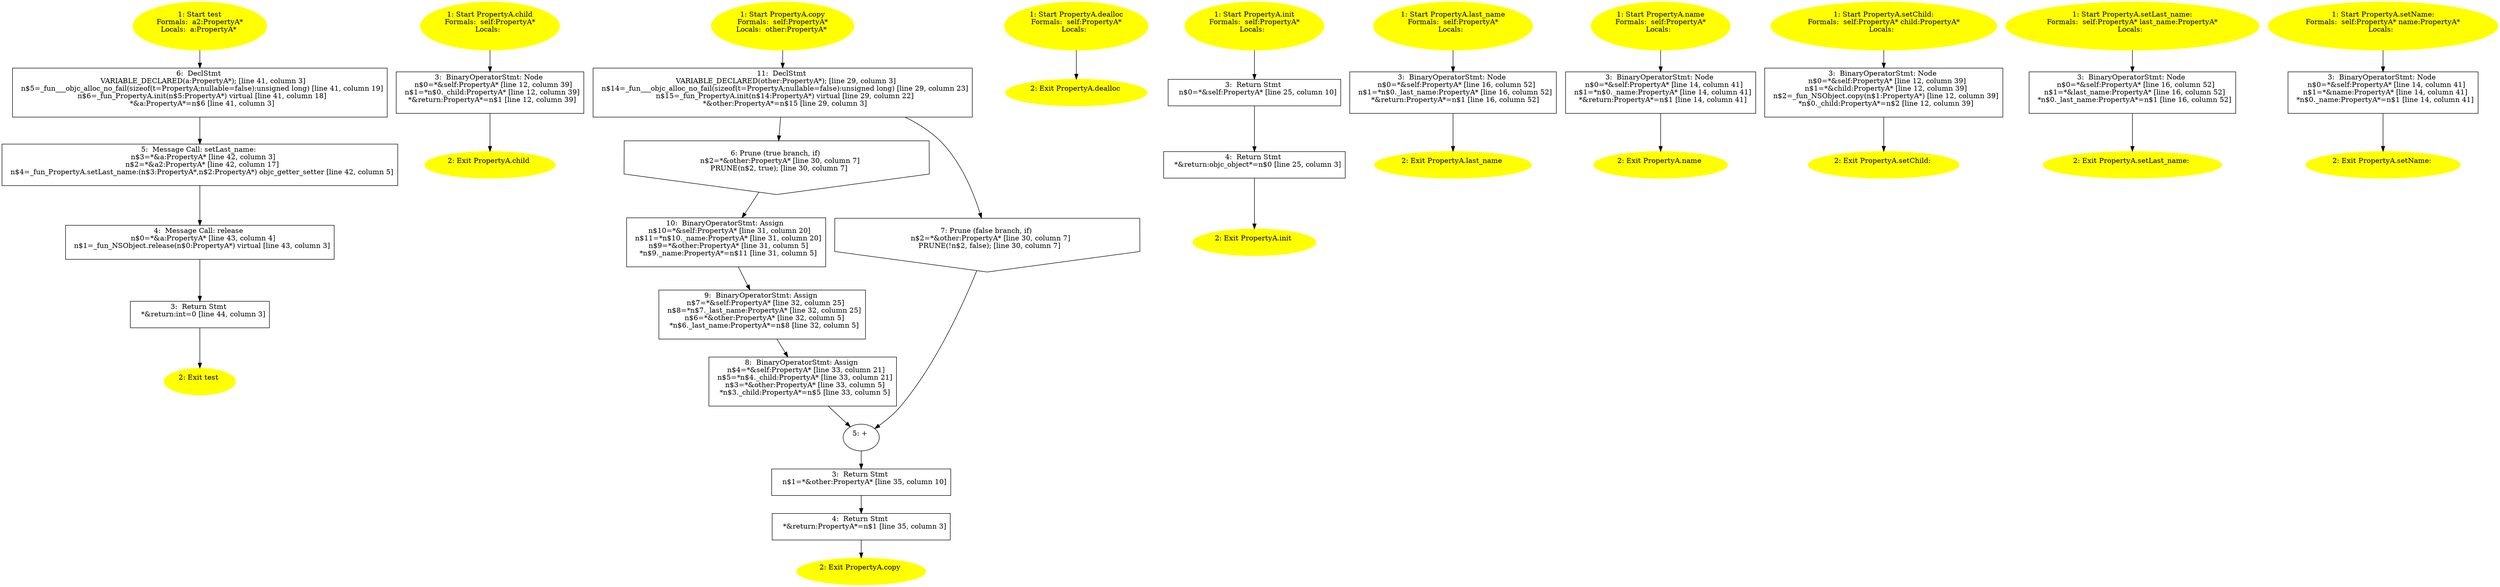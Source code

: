 /* @generated */
digraph cfg {
"test.098f6bcd4621d373_1" [label="1: Start test\nFormals:  a2:PropertyA*\nLocals:  a:PropertyA* \n  " color=yellow style=filled]
	

	 "test.098f6bcd4621d373_1" -> "test.098f6bcd4621d373_6" ;
"test.098f6bcd4621d373_2" [label="2: Exit test \n  " color=yellow style=filled]
	

"test.098f6bcd4621d373_3" [label="3:  Return Stmt \n   *&return:int=0 [line 44, column 3]\n " shape="box"]
	

	 "test.098f6bcd4621d373_3" -> "test.098f6bcd4621d373_2" ;
"test.098f6bcd4621d373_4" [label="4:  Message Call: release \n   n$0=*&a:PropertyA* [line 43, column 4]\n  n$1=_fun_NSObject.release(n$0:PropertyA*) virtual [line 43, column 3]\n " shape="box"]
	

	 "test.098f6bcd4621d373_4" -> "test.098f6bcd4621d373_3" ;
"test.098f6bcd4621d373_5" [label="5:  Message Call: setLast_name: \n   n$3=*&a:PropertyA* [line 42, column 3]\n  n$2=*&a2:PropertyA* [line 42, column 17]\n  n$4=_fun_PropertyA.setLast_name:(n$3:PropertyA*,n$2:PropertyA*) objc_getter_setter [line 42, column 5]\n " shape="box"]
	

	 "test.098f6bcd4621d373_5" -> "test.098f6bcd4621d373_4" ;
"test.098f6bcd4621d373_6" [label="6:  DeclStmt \n   VARIABLE_DECLARED(a:PropertyA*); [line 41, column 3]\n  n$5=_fun___objc_alloc_no_fail(sizeof(t=PropertyA;nullable=false):unsigned long) [line 41, column 19]\n  n$6=_fun_PropertyA.init(n$5:PropertyA*) virtual [line 41, column 18]\n  *&a:PropertyA*=n$6 [line 41, column 3]\n " shape="box"]
	

	 "test.098f6bcd4621d373_6" -> "test.098f6bcd4621d373_5" ;
"child#PropertyA#[instance].ddbb6d6fd671f9f3_1" [label="1: Start PropertyA.child\nFormals:  self:PropertyA*\nLocals:  \n  " color=yellow style=filled]
	

	 "child#PropertyA#[instance].ddbb6d6fd671f9f3_1" -> "child#PropertyA#[instance].ddbb6d6fd671f9f3_3" ;
"child#PropertyA#[instance].ddbb6d6fd671f9f3_2" [label="2: Exit PropertyA.child \n  " color=yellow style=filled]
	

"child#PropertyA#[instance].ddbb6d6fd671f9f3_3" [label="3:  BinaryOperatorStmt: Node \n   n$0=*&self:PropertyA* [line 12, column 39]\n  n$1=*n$0._child:PropertyA* [line 12, column 39]\n  *&return:PropertyA*=n$1 [line 12, column 39]\n " shape="box"]
	

	 "child#PropertyA#[instance].ddbb6d6fd671f9f3_3" -> "child#PropertyA#[instance].ddbb6d6fd671f9f3_2" ;
"copy#PropertyA#[instance].069a3c4354a28603_1" [label="1: Start PropertyA.copy\nFormals:  self:PropertyA*\nLocals:  other:PropertyA* \n  " color=yellow style=filled]
	

	 "copy#PropertyA#[instance].069a3c4354a28603_1" -> "copy#PropertyA#[instance].069a3c4354a28603_11" ;
"copy#PropertyA#[instance].069a3c4354a28603_2" [label="2: Exit PropertyA.copy \n  " color=yellow style=filled]
	

"copy#PropertyA#[instance].069a3c4354a28603_3" [label="3:  Return Stmt \n   n$1=*&other:PropertyA* [line 35, column 10]\n " shape="box"]
	

	 "copy#PropertyA#[instance].069a3c4354a28603_3" -> "copy#PropertyA#[instance].069a3c4354a28603_4" ;
"copy#PropertyA#[instance].069a3c4354a28603_4" [label="4:  Return Stmt \n   *&return:PropertyA*=n$1 [line 35, column 3]\n " shape="box"]
	

	 "copy#PropertyA#[instance].069a3c4354a28603_4" -> "copy#PropertyA#[instance].069a3c4354a28603_2" ;
"copy#PropertyA#[instance].069a3c4354a28603_5" [label="5: + \n  " ]
	

	 "copy#PropertyA#[instance].069a3c4354a28603_5" -> "copy#PropertyA#[instance].069a3c4354a28603_3" ;
"copy#PropertyA#[instance].069a3c4354a28603_6" [label="6: Prune (true branch, if) \n   n$2=*&other:PropertyA* [line 30, column 7]\n  PRUNE(n$2, true); [line 30, column 7]\n " shape="invhouse"]
	

	 "copy#PropertyA#[instance].069a3c4354a28603_6" -> "copy#PropertyA#[instance].069a3c4354a28603_10" ;
"copy#PropertyA#[instance].069a3c4354a28603_7" [label="7: Prune (false branch, if) \n   n$2=*&other:PropertyA* [line 30, column 7]\n  PRUNE(!n$2, false); [line 30, column 7]\n " shape="invhouse"]
	

	 "copy#PropertyA#[instance].069a3c4354a28603_7" -> "copy#PropertyA#[instance].069a3c4354a28603_5" ;
"copy#PropertyA#[instance].069a3c4354a28603_8" [label="8:  BinaryOperatorStmt: Assign \n   n$4=*&self:PropertyA* [line 33, column 21]\n  n$5=*n$4._child:PropertyA* [line 33, column 21]\n  n$3=*&other:PropertyA* [line 33, column 5]\n  *n$3._child:PropertyA*=n$5 [line 33, column 5]\n " shape="box"]
	

	 "copy#PropertyA#[instance].069a3c4354a28603_8" -> "copy#PropertyA#[instance].069a3c4354a28603_5" ;
"copy#PropertyA#[instance].069a3c4354a28603_9" [label="9:  BinaryOperatorStmt: Assign \n   n$7=*&self:PropertyA* [line 32, column 25]\n  n$8=*n$7._last_name:PropertyA* [line 32, column 25]\n  n$6=*&other:PropertyA* [line 32, column 5]\n  *n$6._last_name:PropertyA*=n$8 [line 32, column 5]\n " shape="box"]
	

	 "copy#PropertyA#[instance].069a3c4354a28603_9" -> "copy#PropertyA#[instance].069a3c4354a28603_8" ;
"copy#PropertyA#[instance].069a3c4354a28603_10" [label="10:  BinaryOperatorStmt: Assign \n   n$10=*&self:PropertyA* [line 31, column 20]\n  n$11=*n$10._name:PropertyA* [line 31, column 20]\n  n$9=*&other:PropertyA* [line 31, column 5]\n  *n$9._name:PropertyA*=n$11 [line 31, column 5]\n " shape="box"]
	

	 "copy#PropertyA#[instance].069a3c4354a28603_10" -> "copy#PropertyA#[instance].069a3c4354a28603_9" ;
"copy#PropertyA#[instance].069a3c4354a28603_11" [label="11:  DeclStmt \n   VARIABLE_DECLARED(other:PropertyA*); [line 29, column 3]\n  n$14=_fun___objc_alloc_no_fail(sizeof(t=PropertyA;nullable=false):unsigned long) [line 29, column 23]\n  n$15=_fun_PropertyA.init(n$14:PropertyA*) virtual [line 29, column 22]\n  *&other:PropertyA*=n$15 [line 29, column 3]\n " shape="box"]
	

	 "copy#PropertyA#[instance].069a3c4354a28603_11" -> "copy#PropertyA#[instance].069a3c4354a28603_6" ;
	 "copy#PropertyA#[instance].069a3c4354a28603_11" -> "copy#PropertyA#[instance].069a3c4354a28603_7" ;
"dealloc#PropertyA#[instance].a406af22c8aadb53_1" [label="1: Start PropertyA.dealloc\nFormals:  self:PropertyA*\nLocals:  \n  " color=yellow style=filled]
	

	 "dealloc#PropertyA#[instance].a406af22c8aadb53_1" -> "dealloc#PropertyA#[instance].a406af22c8aadb53_2" ;
"dealloc#PropertyA#[instance].a406af22c8aadb53_2" [label="2: Exit PropertyA.dealloc \n  " color=yellow style=filled]
	

"init#PropertyA#[instance].f6d33a23a7d0df10_1" [label="1: Start PropertyA.init\nFormals:  self:PropertyA*\nLocals:  \n  " color=yellow style=filled]
	

	 "init#PropertyA#[instance].f6d33a23a7d0df10_1" -> "init#PropertyA#[instance].f6d33a23a7d0df10_3" ;
"init#PropertyA#[instance].f6d33a23a7d0df10_2" [label="2: Exit PropertyA.init \n  " color=yellow style=filled]
	

"init#PropertyA#[instance].f6d33a23a7d0df10_3" [label="3:  Return Stmt \n   n$0=*&self:PropertyA* [line 25, column 10]\n " shape="box"]
	

	 "init#PropertyA#[instance].f6d33a23a7d0df10_3" -> "init#PropertyA#[instance].f6d33a23a7d0df10_4" ;
"init#PropertyA#[instance].f6d33a23a7d0df10_4" [label="4:  Return Stmt \n   *&return:objc_object*=n$0 [line 25, column 3]\n " shape="box"]
	

	 "init#PropertyA#[instance].f6d33a23a7d0df10_4" -> "init#PropertyA#[instance].f6d33a23a7d0df10_2" ;
"last_name#PropertyA#[instance].a7135f930883ad7a_1" [label="1: Start PropertyA.last_name\nFormals:  self:PropertyA*\nLocals:  \n  " color=yellow style=filled]
	

	 "last_name#PropertyA#[instance].a7135f930883ad7a_1" -> "last_name#PropertyA#[instance].a7135f930883ad7a_3" ;
"last_name#PropertyA#[instance].a7135f930883ad7a_2" [label="2: Exit PropertyA.last_name \n  " color=yellow style=filled]
	

"last_name#PropertyA#[instance].a7135f930883ad7a_3" [label="3:  BinaryOperatorStmt: Node \n   n$0=*&self:PropertyA* [line 16, column 52]\n  n$1=*n$0._last_name:PropertyA* [line 16, column 52]\n  *&return:PropertyA*=n$1 [line 16, column 52]\n " shape="box"]
	

	 "last_name#PropertyA#[instance].a7135f930883ad7a_3" -> "last_name#PropertyA#[instance].a7135f930883ad7a_2" ;
"name#PropertyA#[instance].001ac67fa2321888_1" [label="1: Start PropertyA.name\nFormals:  self:PropertyA*\nLocals:  \n  " color=yellow style=filled]
	

	 "name#PropertyA#[instance].001ac67fa2321888_1" -> "name#PropertyA#[instance].001ac67fa2321888_3" ;
"name#PropertyA#[instance].001ac67fa2321888_2" [label="2: Exit PropertyA.name \n  " color=yellow style=filled]
	

"name#PropertyA#[instance].001ac67fa2321888_3" [label="3:  BinaryOperatorStmt: Node \n   n$0=*&self:PropertyA* [line 14, column 41]\n  n$1=*n$0._name:PropertyA* [line 14, column 41]\n  *&return:PropertyA*=n$1 [line 14, column 41]\n " shape="box"]
	

	 "name#PropertyA#[instance].001ac67fa2321888_3" -> "name#PropertyA#[instance].001ac67fa2321888_2" ;
"setChild:#PropertyA(class Propert.d0716bfbd35a49be_1" [label="1: Start PropertyA.setChild:\nFormals:  self:PropertyA* child:PropertyA*\nLocals:  \n  " color=yellow style=filled]
	

	 "setChild:#PropertyA(class Propert.d0716bfbd35a49be_1" -> "setChild:#PropertyA(class Propert.d0716bfbd35a49be_3" ;
"setChild:#PropertyA(class Propert.d0716bfbd35a49be_2" [label="2: Exit PropertyA.setChild: \n  " color=yellow style=filled]
	

"setChild:#PropertyA(class Propert.d0716bfbd35a49be_3" [label="3:  BinaryOperatorStmt: Node \n   n$0=*&self:PropertyA* [line 12, column 39]\n  n$1=*&child:PropertyA* [line 12, column 39]\n  n$2=_fun_NSObject.copy(n$1:PropertyA*) [line 12, column 39]\n  *n$0._child:PropertyA*=n$2 [line 12, column 39]\n " shape="box"]
	

	 "setChild:#PropertyA(class Propert.d0716bfbd35a49be_3" -> "setChild:#PropertyA(class Propert.d0716bfbd35a49be_2" ;
"setLast_name:#PropertyA(class Pro.402d582c602c51e4_1" [label="1: Start PropertyA.setLast_name:\nFormals:  self:PropertyA* last_name:PropertyA*\nLocals:  \n  " color=yellow style=filled]
	

	 "setLast_name:#PropertyA(class Pro.402d582c602c51e4_1" -> "setLast_name:#PropertyA(class Pro.402d582c602c51e4_3" ;
"setLast_name:#PropertyA(class Pro.402d582c602c51e4_2" [label="2: Exit PropertyA.setLast_name: \n  " color=yellow style=filled]
	

"setLast_name:#PropertyA(class Pro.402d582c602c51e4_3" [label="3:  BinaryOperatorStmt: Node \n   n$0=*&self:PropertyA* [line 16, column 52]\n  n$1=*&last_name:PropertyA* [line 16, column 52]\n  *n$0._last_name:PropertyA*=n$1 [line 16, column 52]\n " shape="box"]
	

	 "setLast_name:#PropertyA(class Pro.402d582c602c51e4_3" -> "setLast_name:#PropertyA(class Pro.402d582c602c51e4_2" ;
"setName:#PropertyA(class Property.32cd32d963bb2f6e_1" [label="1: Start PropertyA.setName:\nFormals:  self:PropertyA* name:PropertyA*\nLocals:  \n  " color=yellow style=filled]
	

	 "setName:#PropertyA(class Property.32cd32d963bb2f6e_1" -> "setName:#PropertyA(class Property.32cd32d963bb2f6e_3" ;
"setName:#PropertyA(class Property.32cd32d963bb2f6e_2" [label="2: Exit PropertyA.setName: \n  " color=yellow style=filled]
	

"setName:#PropertyA(class Property.32cd32d963bb2f6e_3" [label="3:  BinaryOperatorStmt: Node \n   n$0=*&self:PropertyA* [line 14, column 41]\n  n$1=*&name:PropertyA* [line 14, column 41]\n  *n$0._name:PropertyA*=n$1 [line 14, column 41]\n " shape="box"]
	

	 "setName:#PropertyA(class Property.32cd32d963bb2f6e_3" -> "setName:#PropertyA(class Property.32cd32d963bb2f6e_2" ;
}
